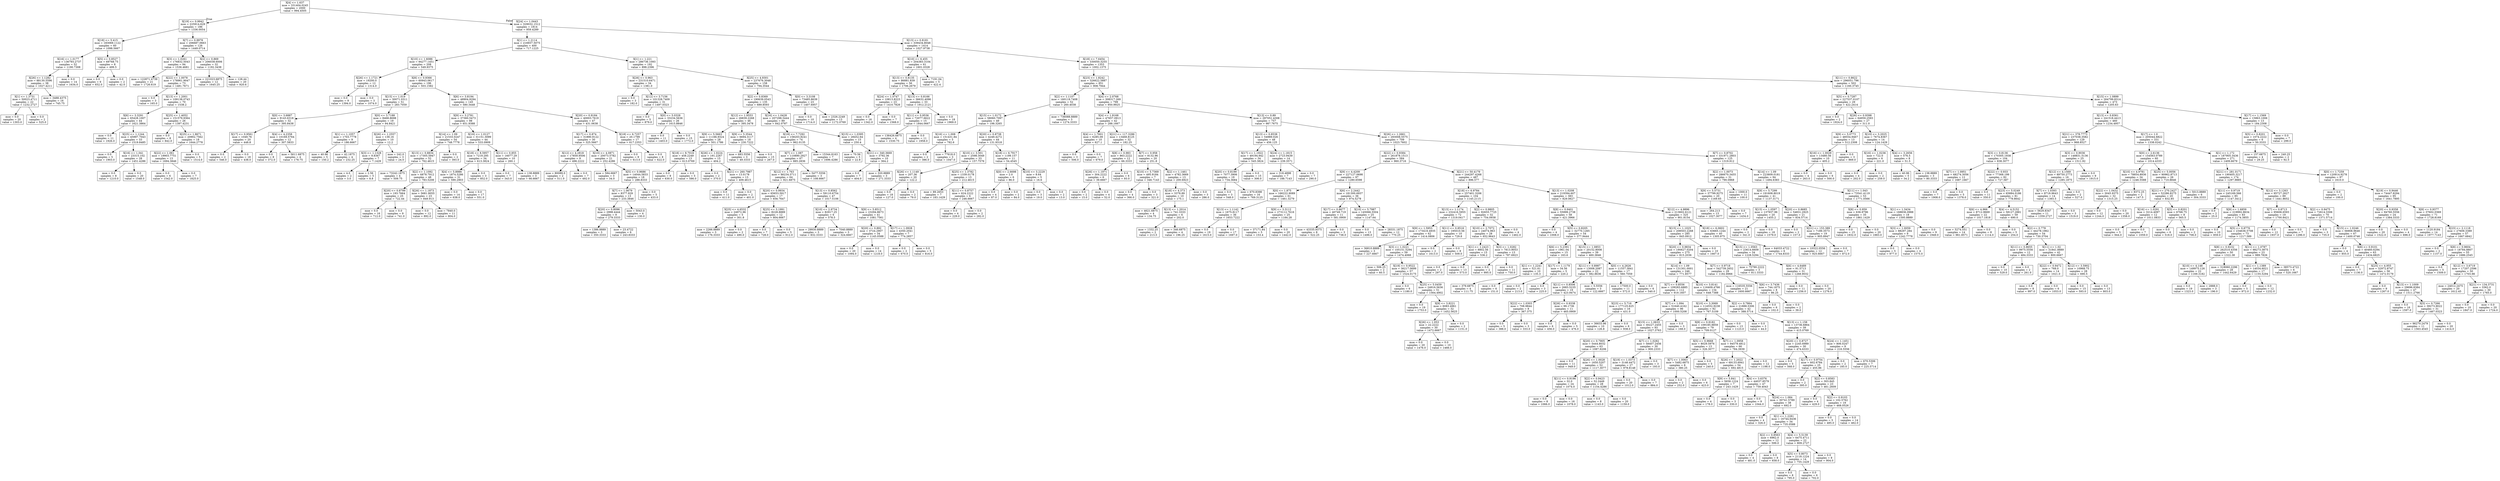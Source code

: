 digraph Tree {
node [shape=box] ;
0 [label="X[4] <= 1.637\nmse = 331404.0245\nsamples = 2000\nvalue = 994.4505"] ;
1 [label="X[19] <= 0.9942\nmse = 225914.629\nsamples = 186\nvalue = 1336.0054"] ;
0 -> 1 [labeldistance=2.5, labelangle=45, headlabel="True"] ;
2 [label="X[18] <= 5.415\nmse = 183069.1122\nsamples = 60\nvalue = 1098.5667"] ;
1 -> 2 ;
3 [label="X[16] <= 1.0177\nmse = 136793.2737\nsamples = 52\nvalue = 1190.7308"] ;
2 -> 3 ;
4 [label="X[26] <= 1.1282\nmse = 88130.5596\nsamples = 38\nvalue = 1027.4211"] ;
3 -> 4 ;
5 [label="X[1] <= 1.3731\nmse = 50023.4711\nsamples = 22\nvalue = 1232.2727"] ;
4 -> 5 ;
6 [label="mse = 0.0\nsamples = 20\nvalue = 1303.0"] ;
5 -> 6 ;
7 [label="mse = 0.0\nsamples = 2\nvalue = 525.0"] ;
5 -> 7 ;
8 [label="mse = 3488.4375\nsamples = 16\nvalue = 745.75"] ;
4 -> 8 ;
9 [label="mse = 0.0\nsamples = 14\nvalue = 1634.0"] ;
3 -> 9 ;
10 [label="X[5] <= 0.8527\nmse = 69768.75\nsamples = 8\nvalue = 499.5"] ;
2 -> 10 ;
11 [label="mse = 0.0\nsamples = 6\nvalue = 652.0"] ;
10 -> 11 ;
12 [label="mse = 0.0\nsamples = 2\nvalue = 42.0"] ;
10 -> 12 ;
13 [label="X[7] <= 0.9978\nmse = 206687.0663\nsamples = 126\nvalue = 1449.0714"] ;
1 -> 13 ;
14 [label="X[3] <= 1.0261\nmse = 176832.5043\nsamples = 94\nvalue = 1536.4681"] ;
13 -> 14 ;
15 [label="mse = 122871.4739\nsamples = 21\nvalue = 1726.619"] ;
14 -> 15 ;
16 [label="X[22] <= 1.0078\nmse = 178961.9047\nsamples = 73\nvalue = 1481.7671"] ;
14 -> 16 ;
17 [label="mse = 0.0\nsamples = 3\nvalue = 165.0"] ;
16 -> 17 ;
18 [label="X[13] <= 1.2001\nmse = 109138.0743\nsamples = 70\nvalue = 1538.2"] ;
16 -> 18 ;
19 [label="X[6] <= 3.3291\nmse = 65428.1007\nsamples = 44\nvalue = 1621.3864"] ;
18 -> 19 ;
20 [label="mse = 0.0\nsamples = 11\nvalue = 1926.0"] ;
19 -> 20 ;
21 [label="X[25] <= 1.1244\nmse = 45997.7043\nsamples = 33\nvalue = 1519.8485"] ;
19 -> 21 ;
22 [label="mse = 0.0\nsamples = 5\nvalue = 1903.0"] ;
21 -> 22 ;
23 [label="X[16] <= 1.041\nmse = 23315.102\nsamples = 28\nvalue = 1451.4286"] ;
21 -> 23 ;
24 [label="mse = 0.0\nsamples = 8\nvalue = 1210.0"] ;
23 -> 24 ;
25 [label="mse = 0.0\nsamples = 20\nvalue = 1548.0"] ;
23 -> 25 ;
26 [label="X[25] <= 1.4052\nmse = 151579.9364\nsamples = 26\nvalue = 1397.4231"] ;
18 -> 26 ;
27 [label="mse = 0.0\nsamples = 8\nvalue = 842.0"] ;
26 -> 27 ;
28 [label="X[25] <= 1.8671\nmse = 20902.7562\nsamples = 18\nvalue = 1644.2778"] ;
26 -> 28 ;
29 [label="X[22] <= 1.061\nmse = 19903.7751\nsamples = 13\nvalue = 1694.3846"] ;
28 -> 29 ;
30 [label="mse = 0.0\nsamples = 6\nvalue = 1542.0"] ;
29 -> 30 ;
31 [label="mse = 0.0\nsamples = 7\nvalue = 1825.0"] ;
29 -> 31 ;
32 [label="mse = 0.0\nsamples = 5\nvalue = 1514.0"] ;
28 -> 32 ;
33 [label="X[2] <= 0.869\nmse = 206038.6006\nsamples = 32\nvalue = 1192.3438"] ;
13 -> 33 ;
34 [label="mse = 221023.6875\nsamples = 12\nvalue = 1645.25"] ;
33 -> 34 ;
35 [label="mse = 128.44\nsamples = 20\nvalue = 920.6"] ;
33 -> 35 ;
36 [label="X[24] <= 1.0443\nmse = 329032.1512\nsamples = 1814\nvalue = 959.4289"] ;
0 -> 36 [labeldistance=2.5, labelangle=-45, headlabel="False"] ;
37 [label="X[1] <= 1.2114\nmse = 216937.5075\nsamples = 400\nvalue = 717.1225"] ;
36 -> 37 ;
38 [label="X[10] <= 1.6086\nmse = 94277.1451\nsamples = 208\nvalue = 549.9375"] ;
37 -> 38 ;
39 [label="X[26] <= 1.1721\nmse = 19200.0\nsamples = 12\nvalue = 1314.0"] ;
38 -> 39 ;
40 [label="mse = 0.0\nsamples = 9\nvalue = 1394.0"] ;
39 -> 40 ;
41 [label="mse = 0.0\nsamples = 3\nvalue = 1074.0"] ;
39 -> 41 ;
42 [label="X[8] <= 0.9366\nmse = 60943.0617\nsamples = 196\nvalue = 503.1582"] ;
38 -> 42 ;
43 [label="X[15] <= 1.019\nmse = 30071.0311\nsamples = 51\nvalue = 283.7059"] ;
42 -> 43 ;
44 [label="X[0] <= 3.6887\nmse = 9143.6318\nsamples = 32\nvalue = 395.8438"] ;
43 -> 44 ;
45 [label="X[17] <= 0.9561\nmse = 1049.76\nsamples = 20\nvalue = 448.8"] ;
44 -> 45 ;
46 [label="mse = 0.0\nsamples = 2\nvalue = 546.0"] ;
45 -> 46 ;
47 [label="mse = 0.0\nsamples = 18\nvalue = 438.0"] ;
45 -> 47 ;
48 [label="X[4] <= 4.2358\nmse = 10169.5764\nsamples = 12\nvalue = 307.5833"] ;
44 -> 48 ;
49 [label="mse = 0.0\nsamples = 8\nvalue = 372.0"] ;
48 -> 49 ;
50 [label="mse = 5611.6875\nsamples = 4\nvalue = 178.75"] ;
48 -> 50 ;
51 [label="X[0] <= 3.7188\nmse = 8468.8698\nsamples = 19\nvalue = 94.8421"] ;
43 -> 51 ;
52 [label="X[1] <= 1.1057\nmse = 1703.7778\nsamples = 9\nvalue = 186.6667"] ;
51 -> 52 ;
53 [label="mse = 40.96\nsamples = 5\nvalue = 150.2"] ;
52 -> 53 ;
54 [label="mse = 42.1875\nsamples = 4\nvalue = 232.25"] ;
52 -> 54 ;
55 [label="X[26] <= 1.2557\nmse = 139.16\nsamples = 10\nvalue = 12.2"] ;
51 -> 55 ;
56 [label="X[3] <= 1.1328\nmse = 9.8367\nsamples = 7\nvalue = 7.1429"] ;
55 -> 56 ;
57 [label="mse = 4.0\nsamples = 2\nvalue = 3.0"] ;
56 -> 57 ;
58 [label="mse = 2.56\nsamples = 5\nvalue = 8.8"] ;
56 -> 58 ;
59 [label="mse = 242.0\nsamples = 3\nvalue = 24.0"] ;
55 -> 59 ;
60 [label="X[6] <= 3.8194\nmse = 48904.9294\nsamples = 145\nvalue = 580.3448"] ;
42 -> 60 ;
61 [label="X[9] <= 3.2781\nmse = 37360.5473\nsamples = 98\nvalue = 651.9388"] ;
60 -> 61 ;
62 [label="X[14] <= 1.09\nmse = 21533.0247\nsamples = 54\nvalue = 748.7778"] ;
61 -> 62 ;
63 [label="X[13] <= 0.8834\nmse = 17305.5947\nsamples = 52\nvalue = 762.4615"] ;
62 -> 63 ;
64 [label="mse = 73242.1875\nsamples = 4\nvalue = 509.75"] ;
63 -> 64 ;
65 [label="X[2] <= 1.1092\nmse = 6878.7912\nsamples = 48\nvalue = 783.5208"] ;
63 -> 65 ;
66 [label="X[20] <= 0.8799\nmse = 193.7664\nsamples = 25\nvalue = 722.44"] ;
65 -> 66 ;
67 [label="mse = 0.0\nsamples = 16\nvalue = 712.0"] ;
66 -> 67 ;
68 [label="mse = 0.0\nsamples = 9\nvalue = 741.0"] ;
66 -> 68 ;
69 [label="X[26] <= 1.1873\nmse = 5681.9055\nsamples = 23\nvalue = 849.913"] ;
65 -> 69 ;
70 [label="mse = 0.0\nsamples = 12\nvalue = 892.0"] ;
69 -> 70 ;
71 [label="mse = 7840.0\nsamples = 11\nvalue = 804.0"] ;
69 -> 71 ;
72 [label="mse = 0.0\nsamples = 2\nvalue = 393.0"] ;
62 -> 72 ;
73 [label="X[16] <= 1.0127\nmse = 31151.3099\nsamples = 44\nvalue = 533.0909"] ;
61 -> 73 ;
74 [label="X[18] <= 8.5957\nmse = 7219.295\nsamples = 34\nvalue = 613.3824"] ;
73 -> 74 ;
75 [label="X[4] <= 5.8986\nmse = 1874.5286\nsamples = 31\nvalue = 590.2903"] ;
74 -> 75 ;
76 [label="mse = 0.0\nsamples = 14\nvalue = 638.0"] ;
75 -> 76 ;
77 [label="mse = 0.0\nsamples = 17\nvalue = 551.0"] ;
75 -> 77 ;
78 [label="mse = 0.0\nsamples = 3\nvalue = 852.0"] ;
74 -> 78 ;
79 [label="X[11] <= 0.855\nmse = 16077.29\nsamples = 10\nvalue = 260.1"] ;
73 -> 79 ;
80 [label="mse = 0.0\nsamples = 7\nvalue = 343.0"] ;
79 -> 80 ;
81 [label="mse = 138.8889\nsamples = 3\nvalue = 66.6667"] ;
79 -> 81 ;
82 [label="X[20] <= 0.9184\nmse = 40003.7619\nsamples = 47\nvalue = 431.0638"] ;
60 -> 82 ;
83 [label="X[17] <= 0.874\nmse = 31890.9122\nsamples = 30\nvalue = 325.5667"] ;
82 -> 83 ;
84 [label="X[12] <= 4.2818\nmse = 17859.9506\nsamples = 9\nvalue = 496.2222"] ;
83 -> 84 ;
85 [label="mse = 80089.0\nsamples = 2\nvalue = 511.0"] ;
84 -> 85 ;
86 [label="mse = 0.0\nsamples = 7\nvalue = 492.0"] ;
84 -> 86 ;
87 [label="X[10] <= 4.0871\nmse = 20073.5782\nsamples = 21\nvalue = 252.4286"] ;
83 -> 87 ;
88 [label="mse = 584.6667\nsamples = 3\nvalue = 34.0"] ;
87 -> 88 ;
89 [label="X[5] <= 0.9686\nmse = 14044.5833\nsamples = 18\nvalue = 288.8333"] ;
87 -> 89 ;
90 [label="X[7] <= 1.0679\nmse = 8377.929\nsamples = 13\nvalue = 233.3846"] ;
89 -> 90 ;
91 [label="X[20] <= 0.8096\nmse = 2998.4444\nsamples = 9\nvalue = 279.3333"] ;
90 -> 91 ;
92 [label="mse = 1386.8889\nsamples = 3\nvalue = 350.3333"] ;
91 -> 92 ;
93 [label="mse = 23.4722\nsamples = 6\nvalue = 243.8333"] ;
91 -> 93 ;
94 [label="mse = 5043.0\nsamples = 4\nvalue = 130.0"] ;
90 -> 94 ;
95 [label="mse = 0.0\nsamples = 5\nvalue = 433.0"] ;
89 -> 95 ;
96 [label="X[18] <= 6.7257\nmse = 20.1799\nsamples = 17\nvalue = 617.2353"] ;
82 -> 96 ;
97 [label="mse = 0.0\nsamples = 9\nvalue = 613.0"] ;
96 -> 97 ;
98 [label="mse = 0.0\nsamples = 8\nvalue = 622.0"] ;
96 -> 98 ;
99 [label="X[1] <= 1.221\nmse = 286736.1093\nsamples = 192\nvalue = 898.2396"] ;
37 -> 99 ;
100 [label="X[26] <= 0.963\nmse = 231510.6471\nsamples = 34\nvalue = 1381.0"] ;
99 -> 100 ;
101 [label="mse = 0.0\nsamples = 3\nvalue = 182.0"] ;
100 -> 101 ;
102 [label="X[12] <= 3.7156\nmse = 101328.7409\nsamples = 31\nvalue = 1497.0323"] ;
100 -> 102 ;
103 [label="mse = 0.0\nsamples = 5\nvalue = 879.0"] ;
102 -> 103 ;
104 [label="X[0] <= 5.0328\nmse = 33234.5636\nsamples = 26\nvalue = 1615.8846"] ;
102 -> 104 ;
105 [label="mse = 0.0\nsamples = 11\nvalue = 1403.0"] ;
104 -> 105 ;
106 [label="mse = 0.0\nsamples = 15\nvalue = 1772.0"] ;
104 -> 106 ;
107 [label="X[25] <= 4.9301\nmse = 237676.3048\nsamples = 158\nvalue = 794.3544"] ;
99 -> 107 ;
108 [label="X[2] <= 0.8369\nmse = 190639.0543\nsamples = 135\nvalue = 689.8593"] ;
107 -> 108 ;
109 [label="X[12] <= 1.9553\nmse = 26839.2268\nsamples = 46\nvalue = 395.3478"] ;
108 -> 109 ;
110 [label="X[9] <= 5.5663\nmse = 11166.9324\nsamples = 28\nvalue = 501.1786"] ;
109 -> 110 ;
111 [label="X[18] <= 8.7016\nmse = 458.2249\nsamples = 13\nvalue = 613.0769"] ;
110 -> 111 ;
112 [label="mse = 0.0\nsamples = 8\nvalue = 630.0"] ;
111 -> 112 ;
113 [label="mse = 0.0\nsamples = 5\nvalue = 586.0"] ;
111 -> 113 ;
114 [label="X[26] <= 1.0224\nmse = 191.2267\nsamples = 15\nvalue = 404.2"] ;
110 -> 114 ;
115 [label="mse = 0.0\nsamples = 2\nvalue = 370.0"] ;
114 -> 115 ;
116 [label="X[21] <= 260.7987\nmse = 13.0178\nsamples = 13\nvalue = 409.4615"] ;
114 -> 116 ;
117 [label="mse = 0.0\nsamples = 11\nvalue = 411.0"] ;
116 -> 117 ;
118 [label="mse = 0.0\nsamples = 2\nvalue = 401.0"] ;
116 -> 118 ;
119 [label="X[9] <= 5.3544\nmse = 6694.3117\nsamples = 18\nvalue = 230.7222"] ;
109 -> 119 ;
120 [label="mse = 683.5556\nsamples = 3\nvalue = 49.3333"] ;
119 -> 120 ;
121 [label="mse = 0.0\nsamples = 15\nvalue = 267.0"] ;
119 -> 121 ;
122 [label="X[16] <= 1.0428\nmse = 207298.5444\nsamples = 89\nvalue = 842.0787"] ;
108 -> 122 ;
123 [label="X[18] <= 7.7292\nmse = 158203.8241\nsamples = 74\nvalue = 962.0135"] ;
122 -> 123 ;
124 [label="X[7] <= 1.087\nmse = 110890.2927\nsamples = 67\nvalue = 885.2836"] ;
123 -> 124 ;
125 [label="X[12] <= 1.763\nmse = 86234.3711\nsamples = 64\nvalue = 921.6875"] ;
124 -> 125 ;
126 [label="X[20] <= 0.9934\nmse = 65653.5917\nsamples = 17\nvalue = 656.7647"] ;
125 -> 126 ;
127 [label="X[25] <= 4.6532\nmse = 24972.96\nsamples = 5\nvalue = 301.8"] ;
126 -> 127 ;
128 [label="mse = 2266.8889\nsamples = 3\nvalue = 176.3333"] ;
127 -> 128 ;
129 [label="mse = 0.0\nsamples = 2\nvalue = 490.0"] ;
127 -> 129 ;
130 [label="X[25] <= 3.1991\nmse = 8228.8889\nsamples = 12\nvalue = 804.6667"] ;
126 -> 130 ;
131 [label="mse = 0.0\nsamples = 7\nvalue = 728.0"] ;
130 -> 131 ;
132 [label="mse = 0.0\nsamples = 5\nvalue = 912.0"] ;
130 -> 132 ;
133 [label="X[13] <= 0.8562\nmse = 59110.6754\nsamples = 47\nvalue = 1017.5106"] ;
125 -> 133 ;
134 [label="X[10] <= 2.9734\nmse = 82917.25\nsamples = 6\nvalue = 578.5"] ;
133 -> 134 ;
135 [label="mse = 29930.8889\nsamples = 3\nvalue = 832.3333"] ;
134 -> 135 ;
136 [label="mse = 7040.8889\nsamples = 3\nvalue = 324.6667"] ;
134 -> 136 ;
137 [label="X[9] <= 5.8512\nmse = 23294.8673\nsamples = 41\nvalue = 1081.7561"] ;
133 -> 137 ;
138 [label="X[20] <= 0.892\nmse = 3724.2907\nsamples = 34\nvalue = 1145.0588"] ;
137 -> 138 ;
139 [label="mse = 0.0\nsamples = 20\nvalue = 1094.0"] ;
138 -> 139 ;
140 [label="mse = 0.0\nsamples = 14\nvalue = 1218.0"] ;
138 -> 140 ;
141 [label="X[17] <= 1.0928\nmse = 4350.2041\nsamples = 7\nvalue = 774.2857"] ;
137 -> 141 ;
142 [label="mse = 0.0\nsamples = 2\nvalue = 670.0"] ;
141 -> 142 ;
143 [label="mse = 0.0\nsamples = 5\nvalue = 816.0"] ;
141 -> 143 ;
144 [label="mse = 5477.5556\nsamples = 3\nvalue = 108.6667"] ;
124 -> 144 ;
145 [label="mse = 15344.8163\nsamples = 7\nvalue = 1696.4286"] ;
123 -> 145 ;
146 [label="X[15] <= 1.0395\nmse = 28452.64\nsamples = 15\nvalue = 250.4"] ;
122 -> 146 ;
147 [label="mse = 70.56\nsamples = 5\nvalue = 22.8"] ;
146 -> 147 ;
148 [label="X[21] <= 340.3669\nmse = 3792.36\nsamples = 10\nvalue = 364.2"] ;
146 -> 148 ;
149 [label="mse = 0.0\nsamples = 7\nvalue = 404.0"] ;
148 -> 149 ;
150 [label="mse = 320.8889\nsamples = 3\nvalue = 271.3333"] ;
148 -> 150 ;
151 [label="X[0] <= 3.3108\nmse = 73485.8639\nsamples = 23\nvalue = 1407.6957"] ;
107 -> 151 ;
152 [label="mse = 0.0\nsamples = 10\nvalue = 1714.0"] ;
151 -> 152 ;
153 [label="mse = 2326.2249\nsamples = 13\nvalue = 1172.0769"] ;
151 -> 153 ;
154 [label="X[13] <= 0.8181\nmse = 339434.8048\nsamples = 1414\nvalue = 1027.9738"] ;
36 -> 154 ;
155 [label="X[10] <= 6.455\nmse = 204383.3104\nsamples = 61\nvalue = 1601.0328"] ;
154 -> 155 ;
156 [label="X[13] <= 0.8135\nmse = 86881.839\nsamples = 56\nvalue = 1706.2679"] ;
155 -> 156 ;
157 [label="X[24] <= 1.0747\nmse = 10813.8223\nsamples = 23\nvalue = 1410.7826"] ;
156 -> 157 ;
158 [label="mse = 0.0\nsamples = 16\nvalue = 1342.0"] ;
157 -> 158 ;
159 [label="mse = 0.0\nsamples = 7\nvalue = 1568.0"] ;
157 -> 159 ;
160 [label="X[13] <= 0.8166\nmse = 36632.4096\nsamples = 33\nvalue = 1912.2121"] ;
156 -> 160 ;
161 [label="X[11] <= 0.9536\nmse = 72077.6622\nsamples = 15\nvalue = 1844.0667"] ;
160 -> 161 ;
162 [label="mse = 136426.6875\nsamples = 4\nvalue = 1530.75"] ;
161 -> 162 ;
163 [label="mse = 0.0\nsamples = 11\nvalue = 1958.0"] ;
161 -> 163 ;
164 [label="mse = 0.0\nsamples = 18\nvalue = 1969.0"] ;
160 -> 164 ;
165 [label="mse = 7191.04\nsamples = 5\nvalue = 422.4"] ;
155 -> 165 ;
166 [label="X[18] <= 7.6454\nmse = 330050.3255\nsamples = 1353\nvalue = 1002.1375"] ;
154 -> 166 ;
167 [label="X[23] <= 1.8242\nmse = 326622.5887\nsamples = 851\nvalue = 908.7944"] ;
166 -> 167 ;
168 [label="X[2] <= 1.1107\nmse = 160119.7408\nsamples = 52\nvalue = 260.4038"] ;
167 -> 168 ;
169 [label="X[15] <= 1.0172\nmse = 58060.7097\nsamples = 49\nvalue = 198.3265"] ;
168 -> 169 ;
170 [label="X[16] <= 1.008\nmse = 151431.84\nsamples = 5\nvalue = 782.6"] ;
169 -> 170 ;
171 [label="mse = 0.0\nsamples = 2\nvalue = 386.0"] ;
170 -> 171 ;
172 [label="mse = 77618.0\nsamples = 3\nvalue = 1047.0"] ;
170 -> 172 ;
173 [label="X[20] <= 0.8738\nmse = 4249.4272\nsamples = 44\nvalue = 131.9318"] ;
169 -> 173 ;
174 [label="X[10] <= 3.501\nmse = 2598.3049\nsamples = 33\nvalue = 157.7576"] ;
173 -> 174 ;
175 [label="X[26] <= 1.1149\nmse = 207.36\nsamples = 20\nvalue = 122.2"] ;
174 -> 175 ;
176 [label="mse = 0.0\nsamples = 18\nvalue = 127.0"] ;
175 -> 176 ;
177 [label="mse = 0.0\nsamples = 2\nvalue = 79.0"] ;
175 -> 177 ;
178 [label="X[25] <= 1.3782\nmse = 1339.0178\nsamples = 13\nvalue = 212.4615"] ;
174 -> 178 ;
179 [label="mse = 89.2653\nsamples = 7\nvalue = 183.1429"] ;
178 -> 179 ;
180 [label="X[11] <= 0.8757\nmse = 624.2222\nsamples = 6\nvalue = 246.6667"] ;
178 -> 180 ;
181 [label="mse = 0.0\nsamples = 4\nvalue = 229.0"] ;
180 -> 181 ;
182 [label="mse = 0.0\nsamples = 2\nvalue = 282.0"] ;
180 -> 182 ;
183 [label="X[18] <= 6.7917\nmse = 1199.157\nsamples = 11\nvalue = 54.4545"] ;
173 -> 183 ;
184 [label="X[0] <= 2.6698\nmse = 2.0\nsamples = 6\nvalue = 86.0"] ;
183 -> 184 ;
185 [label="mse = 0.0\nsamples = 4\nvalue = 87.0"] ;
184 -> 185 ;
186 [label="mse = 0.0\nsamples = 2\nvalue = 84.0"] ;
184 -> 186 ;
187 [label="X[10] <= 3.2229\nmse = 8.64\nsamples = 5\nvalue = 16.6"] ;
183 -> 187 ;
188 [label="mse = 0.0\nsamples = 3\nvalue = 19.0"] ;
187 -> 188 ;
189 [label="mse = 0.0\nsamples = 2\nvalue = 13.0"] ;
187 -> 189 ;
190 [label="mse = 736088.8889\nsamples = 3\nvalue = 1274.3333"] ;
168 -> 190 ;
191 [label="X[4] <= 2.0768\nmse = 308317.269\nsamples = 799\nvalue = 950.9925"] ;
167 -> 191 ;
192 [label="X[4] <= 1.9168\nmse = 47657.0913\nsamples = 42\nvalue = 288.1667"] ;
191 -> 192 ;
193 [label="X[4] <= 1.7601\nmse = 6285.09\nsamples = 10\nvalue = 627.1"] ;
192 -> 193 ;
194 [label="mse = 0.0\nsamples = 3\nvalue = 506.0"] ;
193 -> 194 ;
195 [label="mse = 0.0\nsamples = 7\nvalue = 679.0"] ;
193 -> 195 ;
196 [label="X[21] <= 117.3286\nmse = 13468.8125\nsamples = 32\nvalue = 182.25"] ;
192 -> 196 ;
197 [label="X[8] <= 0.983\nmse = 863.2222\nsamples = 12\nvalue = 66.3333"] ;
196 -> 197 ;
198 [label="X[26] <= 1.1971\nmse = 304.2222\nsamples = 6\nvalue = 39.6667"] ;
197 -> 198 ;
199 [label="mse = 0.0\nsamples = 2\nvalue = 15.0"] ;
198 -> 199 ;
200 [label="mse = 0.0\nsamples = 4\nvalue = 52.0"] ;
198 -> 200 ;
201 [label="mse = 0.0\nsamples = 6\nvalue = 93.0"] ;
197 -> 201 ;
202 [label="X[7] <= 0.958\nmse = 8132.96\nsamples = 20\nvalue = 251.8"] ;
196 -> 202 ;
203 [label="X[10] <= 5.7369\nmse = 495.9184\nsamples = 7\nvalue = 346.7143"] ;
202 -> 203 ;
204 [label="mse = 0.0\nsamples = 4\nvalue = 366.0"] ;
203 -> 204 ;
205 [label="mse = 0.0\nsamples = 3\nvalue = 321.0"] ;
203 -> 205 ;
206 [label="X[2] <= 1.1461\nmse = 4782.3669\nsamples = 13\nvalue = 200.6923"] ;
202 -> 206 ;
207 [label="X[18] <= 4.373\nmse = 3378.89\nsamples = 10\nvalue = 175.1"] ;
206 -> 207 ;
208 [label="mse = 4621.6875\nsamples = 4\nvalue = 134.75"] ;
207 -> 208 ;
209 [label="X[13] <= 1.2014\nmse = 741.3333\nsamples = 6\nvalue = 202.0"] ;
207 -> 209 ;
210 [label="mse = 1332.25\nsamples = 2\nvalue = 213.5"] ;
209 -> 210 ;
211 [label="mse = 346.6875\nsamples = 4\nvalue = 196.25"] ;
209 -> 211 ;
212 [label="mse = 0.0\nsamples = 3\nvalue = 286.0"] ;
206 -> 212 ;
213 [label="X[13] <= 0.89\nmse = 297051.4308\nsamples = 757\nvalue = 987.7675"] ;
191 -> 213 ;
214 [label="X[13] <= 0.8538\nmse = 54989.026\nsamples = 48\nvalue = 456.125"] ;
213 -> 214 ;
215 [label="X[17] <= 1.1922\nmse = 49194.942\nsamples = 34\nvalue = 545.3824"] ;
214 -> 215 ;
216 [label="X[20] <= 0.8199\nmse = 7077.3906\nsamples = 19\nvalue = 734.3684"] ;
215 -> 216 ;
217 [label="mse = 0.0\nsamples = 3\nvalue = 548.0"] ;
216 -> 217 ;
218 [label="mse = 670.8398\nsamples = 16\nvalue = 769.3125"] ;
216 -> 218 ;
219 [label="mse = 0.0\nsamples = 15\nvalue = 306.0"] ;
215 -> 219 ;
220 [label="X[24] <= 1.1815\nmse = 2723.9439\nsamples = 14\nvalue = 239.3571"] ;
214 -> 220 ;
221 [label="mse = 318.4898\nsamples = 7\nvalue = 188.7143"] ;
220 -> 221 ;
222 [label="mse = 0.0\nsamples = 7\nvalue = 290.0"] ;
220 -> 222 ;
223 [label="X[26] <= 1.2661\nmse = 293008.5575\nsamples = 709\nvalue = 1023.7602"] ;
213 -> 223 ;
224 [label="X[22] <= 0.9384\nmse = 261878.1513\nsamples = 584\nvalue = 960.3716"] ;
223 -> 224 ;
225 [label="X[9] <= 4.4209\nmse = 227127.0698\nsamples = 97\nvalue = 1280.6598"] ;
224 -> 225 ;
226 [label="X[0] <= 1.875\nmse = 166222.9089\nsamples = 61\nvalue = 1461.3279"] ;
225 -> 226 ;
227 [label="X[13] <= 1.1142\nmse = 1675.8117\nsamples = 36\nvalue = 1653.7222"] ;
226 -> 227 ;
228 [label="mse = 0.0\nsamples = 19\nvalue = 1615.0"] ;
227 -> 228 ;
229 [label="mse = 0.0\nsamples = 17\nvalue = 1697.0"] ;
227 -> 229 ;
230 [label="X[9] <= 3.3112\nmse = 273112.7616\nsamples = 25\nvalue = 1184.28"] ;
226 -> 230 ;
231 [label="mse = 37171.84\nsamples = 5\nvalue = 153.4"] ;
230 -> 231 ;
232 [label="mse = 0.0\nsamples = 20\nvalue = 1442.0"] ;
230 -> 232 ;
233 [label="X[6] <= 2.2442\nmse = 181300.6937\nsamples = 36\nvalue = 974.5278"] ;
225 -> 233 ;
234 [label="X[17] <= 0.8677\nmse = 40749.719\nsamples = 11\nvalue = 581.0909"] ;
233 -> 234 ;
235 [label="mse = 43335.9375\nsamples = 8\nvalue = 522.25"] ;
234 -> 235 ;
236 [label="mse = 0.0\nsamples = 3\nvalue = 738.0"] ;
234 -> 236 ;
237 [label="X[10] <= 5.7987\nmse = 145066.5504\nsamples = 25\nvalue = 1147.64"] ;
233 -> 237 ;
238 [label="mse = 0.0\nsamples = 13\nvalue = 1496.0"] ;
237 -> 238 ;
239 [label="mse = 28331.1875\nsamples = 12\nvalue = 770.25"] ;
237 -> 239 ;
240 [label="X[21] <= 50.4179\nmse = 244297.4268\nsamples = 487\nvalue = 896.577"] ;
224 -> 240 ;
241 [label="X[18] <= 6.9784\nmse = 257401.3206\nsamples = 104\nvalue = 1145.2115"] ;
240 -> 241 ;
242 [label="X[13] <= 1.1174\nmse = 232416.5955\nsamples = 72\nvalue = 1319.0417"] ;
241 -> 242 ;
243 [label="X[9] <= 1.5953\nmse = 173416.4935\nsamples = 62\nvalue = 1414.0806"] ;
242 -> 243 ;
244 [label="mse = 36810.8889\nsamples = 3\nvalue = 227.6667"] ;
243 -> 244 ;
245 [label="X[3] <= 1.0221\nmse = 105151.5294\nsamples = 59\nvalue = 1474.4068"] ;
243 -> 245 ;
246 [label="mse = 506.25\nsamples = 2\nvalue = 60.5"] ;
245 -> 246 ;
247 [label="X[19] <= 0.9522\nmse = 36217.0699\nsamples = 57\nvalue = 1524.0175"] ;
245 -> 247 ;
248 [label="mse = 0.0\nsamples = 6\nvalue = 1180.0"] ;
247 -> 248 ;
249 [label="X[25] <= 5.0459\nmse = 24916.5636\nsamples = 51\nvalue = 1564.4902"] ;
247 -> 249 ;
250 [label="mse = 0.0\nsamples = 19\nvalue = 1753.0"] ;
249 -> 250 ;
251 [label="X[9] <= 3.8221\nmse = 6083.4961\nsamples = 32\nvalue = 1452.5625"] ;
249 -> 251 ;
252 [label="X[26] <= 1.053\nmse = 22.2222\nsamples = 30\nvalue = 1472.6667"] ;
251 -> 252 ;
253 [label="mse = 0.0\nsamples = 20\nvalue = 1476.0"] ;
252 -> 253 ;
254 [label="mse = 0.0\nsamples = 10\nvalue = 1466.0"] ;
252 -> 254 ;
255 [label="mse = 0.0\nsamples = 2\nvalue = 1151.0"] ;
251 -> 255 ;
256 [label="X[11] <= 0.8516\nmse = 195010.56\nsamples = 10\nvalue = 729.8"] ;
242 -> 256 ;
257 [label="mse = 0.0\nsamples = 2\nvalue = 1613.0"] ;
256 -> 257 ;
258 [label="mse = 0.0\nsamples = 8\nvalue = 509.0"] ;
256 -> 258 ;
259 [label="X[2] <= 0.9805\nmse = 92655.7725\nsamples = 32\nvalue = 754.0938"] ;
241 -> 259 ;
260 [label="X[10] <= 2.7072\nmse = 24074.963\nsamples = 28\nvalue = 652.9643"] ;
259 -> 260 ;
261 [label="X[1] <= 1.2423\nmse = 8802.56\nsamples = 15\nvalue = 536.2"] ;
260 -> 261 ;
262 [label="mse = 0.0\nsamples = 2\nvalue = 297.0"] ;
261 -> 262 ;
263 [label="mse = 0.0\nsamples = 13\nvalue = 573.0"] ;
261 -> 263 ;
264 [label="X[3] <= 1.0282\nmse = 7813.9053\nsamples = 13\nvalue = 787.6923"] ;
260 -> 264 ;
265 [label="mse = 0.0\nsamples = 2\nvalue = 995.0"] ;
264 -> 265 ;
266 [label="mse = 0.0\nsamples = 11\nvalue = 750.0"] ;
264 -> 266 ;
267 [label="mse = 0.0\nsamples = 4\nvalue = 1462.0"] ;
259 -> 267 ;
268 [label="X[13] <= 1.0208\nmse = 219394.607\nsamples = 383\nvalue = 829.0627"] ;
240 -> 268 ;
269 [label="X[8] <= 0.9401\nmse = 55999.2738\nsamples = 58\nvalue = 421.3966"] ;
268 -> 269 ;
270 [label="mse = 0.0\nsamples = 4\nvalue = 1008.0"] ;
269 -> 270 ;
271 [label="X[5] <= 0.8205\nmse = 32770.1265\nsamples = 54\nvalue = 377.9444"] ;
269 -> 271 ;
272 [label="X[6] <= 5.2391\nmse = 1961.04\nsamples = 15\nvalue = 163.6"] ;
271 -> 272 ;
273 [label="X[1] <= 1.2241\nmse = 521.61\nsamples = 10\nvalue = 135.3"] ;
272 -> 273 ;
274 [label="mse = 379.6875\nsamples = 4\nvalue = 111.75"] ;
273 -> 274 ;
275 [label="mse = 0.0\nsamples = 6\nvalue = 151.0"] ;
273 -> 275 ;
276 [label="X[17] <= 1.1179\nmse = 34.56\nsamples = 5\nvalue = 220.2"] ;
272 -> 276 ;
277 [label="mse = 0.0\nsamples = 2\nvalue = 213.0"] ;
276 -> 277 ;
278 [label="mse = 0.0\nsamples = 3\nvalue = 225.0"] ;
276 -> 278 ;
279 [label="X[15] <= 1.0853\nmse = 20152.8008\nsamples = 39\nvalue = 460.3846"] ;
271 -> 279 ;
280 [label="X[11] <= 0.8987\nmse = 13008.2087\nsamples = 22\nvalue = 382.8636"] ;
279 -> 280 ;
281 [label="X[11] <= 0.8506\nmse = 2683.5235\nsamples = 19\nvalue = 423.9474"] ;
280 -> 281 ;
282 [label="X[22] <= 1.0303\nmse = 708.9844\nsamples = 8\nvalue = 367.375"] ;
281 -> 282 ;
283 [label="mse = 0.0\nsamples = 5\nvalue = 388.0"] ;
282 -> 283 ;
284 [label="mse = 0.0\nsamples = 3\nvalue = 333.0"] ;
282 -> 284 ;
285 [label="X[26] <= 0.9338\nmse = 99.1736\nsamples = 11\nvalue = 465.0909"] ;
281 -> 285 ;
286 [label="mse = 0.0\nsamples = 6\nvalue = 456.0"] ;
285 -> 286 ;
287 [label="mse = 0.0\nsamples = 5\nvalue = 476.0"] ;
285 -> 287 ;
288 [label="mse = 5.5556\nsamples = 3\nvalue = 122.6667"] ;
280 -> 288 ;
289 [label="X[0] <= 4.2626\nmse = 11557.3841\nsamples = 17\nvalue = 560.7059"] ;
279 -> 289 ;
290 [label="mse = 17500.0\nsamples = 11\nvalue = 572.0"] ;
289 -> 290 ;
291 [label="mse = 0.0\nsamples = 6\nvalue = 540.0"] ;
289 -> 291 ;
292 [label="X[12] <= 4.9896\nmse = 213602.6121\nsamples = 325\nvalue = 901.8154"] ;
268 -> 292 ;
293 [label="X[15] <= 1.1025\nmse = 208503.2268\nsamples = 285\nvalue = 845.0912"] ;
292 -> 293 ;
294 [label="X[20] <= 0.9834\nmse = 190627.0204\nsamples = 275\nvalue = 815.2036"] ;
293 -> 294 ;
295 [label="X[14] <= 1.09\nmse = 131301.0001\nsamples = 246\nvalue = 771.8577"] ;
294 -> 295 ;
296 [label="X[7] <= 0.8556\nmse = 109283.6885\nsamples = 112\nvalue = 919.1607"] ;
295 -> 296 ;
297 [label="X[23] <= 5.716\nmse = 177125.625\nsamples = 16\nvalue = 431.0"] ;
296 -> 297 ;
298 [label="mse = 36633.96\nsamples = 10\nvalue = 126.8"] ;
297 -> 298 ;
299 [label="mse = 0.0\nsamples = 6\nvalue = 938.0"] ;
297 -> 299 ;
300 [label="X[7] <= 1.094\nmse = 51640.4162\nsamples = 96\nvalue = 1000.5208"] ;
296 -> 300 ;
301 [label="X[15] <= 1.0633\nmse = 30227.2455\nsamples = 93\nvalue = 1027.3763"] ;
300 -> 301 ;
302 [label="X[20] <= 0.7905\nmse = 5444.8032\nsamples = 63\nvalue = 1087.9206"] ;
301 -> 302 ;
303 [label="mse = 0.0\nsamples = 11\nvalue = 949.0"] ;
302 -> 303 ;
304 [label="X[26] <= 1.0028\nmse = 1650.5207\nsamples = 52\nvalue = 1117.3077"] ;
302 -> 304 ;
305 [label="X[11] <= 0.9196\nmse = 32.0\nsamples = 24\nvalue = 1074.0"] ;
304 -> 305 ;
306 [label="mse = 0.0\nsamples = 8\nvalue = 1066.0"] ;
305 -> 306 ;
307 [label="mse = 0.0\nsamples = 16\nvalue = 1078.0"] ;
305 -> 307 ;
308 [label="X[2] <= 0.9423\nmse = 52.2449\nsamples = 28\nvalue = 1154.4286"] ;
304 -> 308 ;
309 [label="mse = 0.0\nsamples = 8\nvalue = 1143.0"] ;
308 -> 309 ;
310 [label="mse = 0.0\nsamples = 20\nvalue = 1159.0"] ;
308 -> 310 ;
311 [label="X[7] <= 1.0282\nmse = 58407.2456\nsamples = 30\nvalue = 900.2333"] ;
301 -> 311 ;
312 [label="X[19] <= 1.0373\nmse = 3146.4472\nsamples = 27\nvalue = 978.8148"] ;
311 -> 312 ;
313 [label="mse = 0.0\nsamples = 20\nvalue = 1012.0"] ;
312 -> 313 ;
314 [label="mse = 0.0\nsamples = 7\nvalue = 884.0"] ;
312 -> 314 ;
315 [label="mse = 0.0\nsamples = 3\nvalue = 193.0"] ;
311 -> 315 ;
316 [label="mse = 0.0\nsamples = 3\nvalue = 168.0"] ;
300 -> 316 ;
317 [label="X[10] <= 3.8141\nmse = 116409.4766\nsamples = 134\nvalue = 648.7388"] ;
295 -> 317 ;
318 [label="X[10] <= 3.3069\nmse = 114552.9238\nsamples = 92\nvalue = 767.5109"] ;
317 -> 318 ;
319 [label="X[8] <= 0.9182\nmse = 109185.8859\nsamples = 79\nvalue = 709.0127"] ;
318 -> 319 ;
320 [label="X[5] <= 0.9668\nmse = 8029.5976\nsamples = 13\nvalue = 326.3077"] ;
319 -> 320 ;
321 [label="X[7] <= 1.0063\nmse = 5482.6875\nsamples = 8\nvalue = 380.25"] ;
320 -> 321 ;
322 [label="mse = 0.0\nsamples = 2\nvalue = 252.0"] ;
321 -> 322 ;
323 [label="mse = 0.0\nsamples = 6\nvalue = 423.0"] ;
321 -> 323 ;
324 [label="mse = 0.0\nsamples = 5\nvalue = 240.0"] ;
320 -> 324 ;
325 [label="X[7] <= 1.0958\nmse = 94579.4812\nsamples = 66\nvalue = 784.3939"] ;
319 -> 325 ;
326 [label="X[26] <= 1.2022\nmse = 69133.6941\nsamples = 54\nvalue = 692.4815"] ;
325 -> 326 ;
327 [label="X[9] <= 5.841\nmse = 5658.1224\nsamples = 7\nvalue = 243.1429"] ;
326 -> 327 ;
328 [label="mse = 0.0\nsamples = 4\nvalue = 178.0"] ;
327 -> 328 ;
329 [label="mse = 0.0\nsamples = 3\nvalue = 330.0"] ;
327 -> 329 ;
330 [label="X[4] <= 3.6376\nmse = 44037.8579\nsamples = 47\nvalue = 759.4043"] ;
326 -> 330 ;
331 [label="mse = 0.0\nsamples = 9\nvalue = 1044.0"] ;
330 -> 331 ;
332 [label="X[24] <= 1.084\nmse = 30741.5789\nsamples = 38\nvalue = 692.0"] ;
330 -> 332 ;
333 [label="mse = 0.0\nsamples = 4\nvalue = 326.0"] ;
332 -> 333 ;
334 [label="X[1] <= 1.2281\nmse = 16744.6436\nsamples = 34\nvalue = 735.0588"] ;
332 -> 334 ;
335 [label="X[2] <= 0.8563\nmse = 6962.0\nsamples = 12\nvalue = 599.0"] ;
334 -> 335 ;
336 [label="mse = 0.0\nsamples = 4\nvalue = 481.0"] ;
335 -> 336 ;
337 [label="mse = 0.0\nsamples = 8\nvalue = 658.0"] ;
335 -> 337 ;
338 [label="X[4] <= 5.5139\nmse = 6475.4711\nsamples = 22\nvalue = 809.2727"] ;
334 -> 338 ;
339 [label="X[5] <= 0.8073\nmse = 2118.1224\nsamples = 14\nvalue = 755.1429"] ;
338 -> 339 ;
340 [label="mse = 0.0\nsamples = 8\nvalue = 795.0"] ;
339 -> 340 ;
341 [label="mse = 0.0\nsamples = 6\nvalue = 702.0"] ;
339 -> 341 ;
342 [label="mse = 0.0\nsamples = 8\nvalue = 904.0"] ;
338 -> 342 ;
343 [label="mse = 0.0\nsamples = 12\nvalue = 1198.0"] ;
325 -> 343 ;
344 [label="mse = 0.0\nsamples = 13\nvalue = 1123.0"] ;
318 -> 344 ;
345 [label="X[2] <= 0.7864\nmse = 21888.5306\nsamples = 42\nvalue = 388.5714"] ;
317 -> 345 ;
346 [label="mse = 0.0\nsamples = 3\nvalue = 44.0"] ;
345 -> 346 ;
347 [label="X[13] <= 1.158\nmse = 13736.6864\nsamples = 39\nvalue = 415.0769"] ;
345 -> 347 ;
348 [label="X[20] <= 0.8727\nmse = 2245.6989\nsamples = 30\nvalue = 474.6333"] ;
347 -> 348 ;
349 [label="mse = 0.0\nsamples = 5\nvalue = 568.0"] ;
348 -> 349 ;
350 [label="X[17] <= 0.9754\nmse = 602.6784\nsamples = 25\nvalue = 455.96"] ;
348 -> 350 ;
351 [label="mse = 0.0\nsamples = 2\nvalue = 395.0"] ;
350 -> 351 ;
352 [label="X[2] <= 0.8583\nmse = 303.845\nsamples = 23\nvalue = 461.2609"] ;
350 -> 352 ;
353 [label="mse = 0.0\nsamples = 4\nvalue = 429.0"] ;
352 -> 353 ;
354 [label="X[2] <= 0.9103\nmse = 102.5762\nsamples = 19\nvalue = 468.0526"] ;
352 -> 354 ;
355 [label="mse = 0.0\nsamples = 5\nvalue = 485.0"] ;
354 -> 355 ;
356 [label="mse = 0.0\nsamples = 14\nvalue = 462.0"] ;
354 -> 356 ;
357 [label="X[24] <= 1.1451\nmse = 806.0247\nsamples = 9\nvalue = 216.5556"] ;
347 -> 357 ;
358 [label="mse = 0.0\nsamples = 2\nvalue = 185.0"] ;
357 -> 358 ;
359 [label="mse = 670.5306\nsamples = 7\nvalue = 225.5714"] ;
357 -> 359 ;
360 [label="X[7] <= 0.9718\nmse = 542739.2652\nsamples = 29\nvalue = 1182.8966"] ;
294 -> 360 ;
361 [label="mse = 116535.5556\nsamples = 21\nvalue = 1600.6667"] ;
360 -> 361 ;
362 [label="X[6] <= 3.7436\nmse = 744.1875\nsamples = 8\nvalue = 86.25"] ;
360 -> 362 ;
363 [label="mse = 0.0\nsamples = 6\nvalue = 102.0"] ;
362 -> 363 ;
364 [label="mse = 0.0\nsamples = 2\nvalue = 39.0"] ;
362 -> 364 ;
365 [label="mse = 0.0\nsamples = 10\nvalue = 1667.0"] ;
293 -> 365 ;
366 [label="X[18] <= 6.0602\nmse = 63665.1244\nsamples = 40\nvalue = 1305.975"] ;
292 -> 366 ;
367 [label="X[15] <= 1.0563\nmse = 23614.6609\nsamples = 34\nvalue = 1228.5294"] ;
366 -> 367 ;
368 [label="mse = 75790.2222\nsamples = 3\nvalue = 811.3333"] ;
367 -> 368 ;
369 [label="X[6] <= 4.6489\nmse = 91.5713\nsamples = 31\nvalue = 1268.9032"] ;
367 -> 369 ;
370 [label="mse = 0.0\nsamples = 11\nvalue = 1256.0"] ;
369 -> 370 ;
371 [label="mse = 0.0\nsamples = 20\nvalue = 1276.0"] ;
369 -> 371 ;
372 [label="mse = 64033.4722\nsamples = 6\nvalue = 1744.8333"] ;
366 -> 372 ;
373 [label="X[7] <= 0.8702\nmse = 331971.2803\nsamples = 125\nvalue = 1319.912"] ;
223 -> 373 ;
374 [label="X[2] <= 1.0073\nmse = 286670.3455\nsamples = 31\nvalue = 790.0968"] ;
373 -> 374 ;
375 [label="X[9] <= 5.5731\nmse = 37799.9275\nsamples = 20\nvalue = 1169.65"] ;
374 -> 375 ;
376 [label="mse = 264.213\nsamples = 13\nvalue = 1027.3077"] ;
375 -> 376 ;
377 [label="mse = 0.0\nsamples = 7\nvalue = 1434.0"] ;
375 -> 377 ;
378 [label="mse = 1000.0\nsamples = 11\nvalue = 100.0"] ;
374 -> 378 ;
379 [label="X[14] <= 1.09\nmse = 223809.0181\nsamples = 94\nvalue = 1494.6383"] ;
373 -> 379 ;
380 [label="X[9] <= 5.7299\nmse = 191608.8019\nsamples = 41\nvalue = 1137.3171"] ;
379 -> 380 ;
381 [label="X[15] <= 1.0597\nmse = 137937.96\nsamples = 20\nvalue = 1455.2"] ;
380 -> 381 ;
382 [label="mse = 0.0\nsamples = 2\nvalue = 341.0"] ;
381 -> 382 ;
383 [label="mse = 0.0\nsamples = 18\nvalue = 1579.0"] ;
381 -> 383 ;
384 [label="X[20] <= 0.8685\nmse = 54831.2925\nsamples = 21\nvalue = 834.5714"] ;
380 -> 384 ;
385 [label="mse = 0.0\nsamples = 2\nvalue = 157.0"] ;
384 -> 385 ;
386 [label="X[21] <= 153.389\nmse = 7189.3573\nsamples = 19\nvalue = 905.8947"] ;
384 -> 386 ;
387 [label="mse = 10322.0556\nsamples = 12\nvalue = 925.6667"] ;
386 -> 387 ;
388 [label="mse = 0.0\nsamples = 7\nvalue = 872.0"] ;
386 -> 388 ;
389 [label="X[11] <= 1.043\nmse = 73541.4119\nsamples = 53\nvalue = 1771.0566"] ;
379 -> 389 ;
390 [label="X[8] <= 0.959\nmse = 636.9796\nsamples = 35\nvalue = 1861.1429"] ;
389 -> 390 ;
391 [label="mse = 0.0\nsamples = 15\nvalue = 1832.0"] ;
390 -> 391 ;
392 [label="mse = 0.0\nsamples = 20\nvalue = 1883.0"] ;
390 -> 392 ;
393 [label="X[1] <= 1.3434\nmse = 168836.0988\nsamples = 18\nvalue = 1595.8889"] ;
389 -> 393 ;
394 [label="X[3] <= 1.0059\nmse = 88297.284\nsamples = 9\nvalue = 1242.7778"] ;
393 -> 394 ;
395 [label="mse = 0.0\nsamples = 5\nvalue = 977.0"] ;
394 -> 395 ;
396 [label="mse = 0.0\nsamples = 4\nvalue = 1575.0"] ;
394 -> 396 ;
397 [label="mse = 0.0\nsamples = 9\nvalue = 1949.0"] ;
393 -> 397 ;
398 [label="X[11] <= 0.8622\nmse = 296051.796\nsamples = 502\nvalue = 1160.3745"] ;
166 -> 398 ;
399 [label="X[5] <= 0.7287\nmse = 227537.0107\nsamples = 29\nvalue = 422.2414"] ;
398 -> 399 ;
400 [label="mse = 0.0\nsamples = 2\nvalue = 1924.0"] ;
399 -> 400 ;
401 [label="X[26] <= 0.9398\nmse = 64959.2593\nsamples = 27\nvalue = 311.0"] ;
399 -> 401 ;
402 [label="X[9] <= 5.0773\nmse = 48554.9467\nsamples = 13\nvalue = 512.2308"] ;
401 -> 402 ;
403 [label="X[16] <= 1.0029\nmse = 13480.56\nsamples = 10\nvalue = 405.2"] ;
402 -> 403 ;
404 [label="mse = 0.0\nsamples = 4\nvalue = 263.0"] ;
403 -> 404 ;
405 [label="mse = 0.0\nsamples = 6\nvalue = 500.0"] ;
403 -> 405 ;
406 [label="mse = 0.0\nsamples = 3\nvalue = 869.0"] ;
402 -> 406 ;
407 [label="X[10] <= 3.2025\nmse = 7674.8367\nsamples = 14\nvalue = 124.1429"] ;
401 -> 407 ;
408 [label="X[16] <= 1.0236\nmse = 722.0\nsamples = 6\nvalue = 221.0"] ;
407 -> 408 ;
409 [label="mse = 0.0\nsamples = 4\nvalue = 202.0"] ;
408 -> 409 ;
410 [label="mse = 0.0\nsamples = 2\nvalue = 259.0"] ;
408 -> 410 ;
411 [label="X[4] <= 3.2656\nmse = 576.5\nsamples = 8\nvalue = 51.5"] ;
407 -> 411 ;
412 [label="mse = 40.96\nsamples = 5\nvalue = 34.2"] ;
411 -> 412 ;
413 [label="mse = 138.8889\nsamples = 3\nvalue = 80.3333"] ;
411 -> 413 ;
414 [label="X[15] <= 1.0899\nmse = 264799.8314\nsamples = 473\nvalue = 1205.63"] ;
398 -> 414 ;
415 [label="X[13] <= 0.8361\nmse = 241518.4413\nsamples = 460\nvalue = 1234.4957"] ;
414 -> 415 ;
416 [label="X[21] <= 378.7773\nmse = 237038.3582\nsamples = 129\nvalue = 968.8527"] ;
415 -> 416 ;
417 [label="X[3] <= 0.8136\nmse = 170305.1938\nsamples = 104\nvalue = 838.3077"] ;
416 -> 417 ;
418 [label="X[7] <= 1.0951\nmse = 68274.3056\nsamples = 12\nvalue = 1687.1667"] ;
417 -> 418 ;
419 [label="mse = 0.0\nsamples = 7\nvalue = 1908.0"] ;
418 -> 419 ;
420 [label="mse = 0.0\nsamples = 5\nvalue = 1378.0"] ;
418 -> 420 ;
421 [label="X[22] <= 0.933\nmse = 77368.199\nsamples = 92\nvalue = 727.587"] ;
417 -> 421 ;
422 [label="mse = 0.0\nsamples = 11\nvalue = 350.0"] ;
421 -> 422 ;
423 [label="X[23] <= 5.0249\nmse = 65884.0186\nsamples = 81\nvalue = 778.8642"] ;
421 -> 423 ;
424 [label="X[6] <= 4.966\nmse = 8712.9669\nsamples = 22\nvalue = 1017.1818"] ;
423 -> 424 ;
425 [label="mse = 5274.551\nsamples = 14\nvalue = 961.8571"] ;
424 -> 425 ;
426 [label="mse = 0.0\nsamples = 8\nvalue = 1114.0"] ;
424 -> 426 ;
427 [label="X[4] <= 4.5152\nmse = 58127.2881\nsamples = 59\nvalue = 690.0"] ;
423 -> 427 ;
428 [label="mse = 0.0\nsamples = 5\nvalue = 254.0"] ;
427 -> 428 ;
429 [label="X[2] <= 0.778\nmse = 44278.1962\nsamples = 54\nvalue = 730.3704"] ;
427 -> 429 ;
430 [label="X[11] <= 0.8655\nmse = 9975.5556\nsamples = 12\nvalue = 484.3333"] ;
429 -> 430 ;
431 [label="mse = 0.0\nsamples = 10\nvalue = 529.0"] ;
430 -> 431 ;
432 [label="mse = 0.0\nsamples = 2\nvalue = 261.0"] ;
430 -> 432 ;
433 [label="X[11] <= 1.02\nmse = 31841.8889\nsamples = 42\nvalue = 800.6667"] ;
429 -> 433 ;
434 [label="X[22] <= 0.9472\nmse = 768.0\nsamples = 14\nvalue = 1021.0"] ;
433 -> 434 ;
435 [label="mse = 0.0\nsamples = 8\nvalue = 997.0"] ;
434 -> 435 ;
436 [label="mse = 0.0\nsamples = 6\nvalue = 1053.0"] ;
434 -> 436 ;
437 [label="X[12] <= 3.5902\nmse = 10968.75\nsamples = 28\nvalue = 690.5"] ;
433 -> 437 ;
438 [label="mse = 0.0\nsamples = 15\nvalue = 593.0"] ;
437 -> 438 ;
439 [label="mse = 0.0\nsamples = 13\nvalue = 803.0"] ;
437 -> 439 ;
440 [label="X[3] <= 0.9036\nmse = 148831.5136\nsamples = 25\nvalue = 1511.92"] ;
416 -> 440 ;
441 [label="X[12] <= 4.1569\nmse = 89750.2773\nsamples = 16\nvalue = 1285.1875"] ;
440 -> 441 ;
442 [label="X[7] <= 1.0393\nmse = 8718.9643\nsamples = 14\nvalue = 1393.5"] ;
441 -> 442 ;
443 [label="mse = 5629.8347\nsamples = 11\nvalue = 1359.2727"] ;
442 -> 443 ;
444 [label="mse = 0.0\nsamples = 3\nvalue = 1519.0"] ;
442 -> 444 ;
445 [label="mse = 0.0\nsamples = 2\nvalue = 527.0"] ;
441 -> 445 ;
446 [label="mse = 0.0\nsamples = 9\nvalue = 1915.0"] ;
440 -> 446 ;
447 [label="X[17] <= 1.0\nmse = 205044.6822\nsamples = 331\nvalue = 1338.0242"] ;
415 -> 447 ;
448 [label="X[0] <= 2.6136\nmse = 154563.0789\nsamples = 60\nvalue = 1014.4333"] ;
447 -> 448 ;
449 [label="X[10] <= 4.9781\nmse = 78854.8936\nsamples = 34\nvalue = 1246.5588"] ;
448 -> 449 ;
450 [label="X[22] <= 1.0432\nmse = 3045.9375\nsamples = 32\nvalue = 1315.25"] ;
449 -> 450 ;
451 [label="mse = 0.0\nsamples = 12\nvalue = 1244.0"] ;
450 -> 451 ;
452 [label="mse = 0.0\nsamples = 20\nvalue = 1358.0"] ;
450 -> 452 ;
453 [label="mse = 8372.25\nsamples = 2\nvalue = 147.5"] ;
449 -> 453 ;
454 [label="X[25] <= 5.0056\nmse = 90962.8713\nsamples = 26\nvalue = 710.8846"] ;
448 -> 454 ;
455 [label="X[21] <= 270.2427\nmse = 52286.8275\nsamples = 20\nvalue = 832.85"] ;
454 -> 455 ;
456 [label="X[16] <= 1.0291\nmse = 3214.4097\nsamples = 12\nvalue = 1011.0833"] ;
455 -> 456 ;
457 [label="mse = 0.0\nsamples = 5\nvalue = 944.0"] ;
456 -> 457 ;
458 [label="mse = 0.0\nsamples = 7\nvalue = 1059.0"] ;
456 -> 458 ;
459 [label="X[5] <= 0.8201\nmse = 6768.75\nsamples = 8\nvalue = 565.5"] ;
455 -> 459 ;
460 [label="mse = 0.0\nsamples = 6\nvalue = 518.0"] ;
459 -> 460 ;
461 [label="mse = 0.0\nsamples = 2\nvalue = 708.0"] ;
459 -> 461 ;
462 [label="mse = 5013.8889\nsamples = 6\nvalue = 304.3333"] ;
454 -> 462 ;
463 [label="X[1] <= 1.172\nmse = 187905.3436\nsamples = 271\nvalue = 1409.6679"] ;
447 -> 463 ;
464 [label="X[21] <= 281.0171\nmse = 190405.3217\nsamples = 174\nvalue = 1297.9885"] ;
463 -> 464 ;
465 [label="X[11] <= 0.9719\nmse = 245169.566\nsamples = 85\nvalue = 1147.3412"] ;
464 -> 465 ;
466 [label="mse = 0.0\nsamples = 2\nvalue = 25.0"] ;
465 -> 466 ;
467 [label="X[9] <= 1.6859\nmse = 219992.8634\nsamples = 83\nvalue = 1174.3855"] ;
465 -> 467 ;
468 [label="mse = 0.0\nsamples = 10\nvalue = 859.0"] ;
467 -> 468 ;
469 [label="X[5] <= 0.8776\nmse = 234636.5708\nsamples = 73\nvalue = 1217.589"] ;
467 -> 469 ;
470 [label="X[8] <= 0.9232\nmse = 262510.4356\nsamples = 50\nvalue = 1322.38"] ;
469 -> 470 ;
471 [label="X[10] <= 4.148\nmse = 149975.126\nsamples = 22\nvalue = 1169.3182"] ;
470 -> 471 ;
472 [label="mse = 0.0\nsamples = 19\nvalue = 1323.0"] ;
471 -> 472 ;
473 [label="mse = 2888.0\nsamples = 3\nvalue = 196.0"] ;
471 -> 473 ;
474 [label="mse = 318060.2296\nsamples = 28\nvalue = 1442.6429"] ;
470 -> 474 ;
475 [label="X[11] <= 1.0787\nmse = 98273.3875\nsamples = 23\nvalue = 989.7826"] ;
469 -> 475 ;
476 [label="X[1] <= 1.1389\nmse = 14034.6021\nsamples = 17\nvalue = 1155.5294"] ;
475 -> 476 ;
477 [label="mse = 0.0\nsamples = 5\nvalue = 972.0"] ;
476 -> 477 ;
478 [label="mse = 0.0\nsamples = 12\nvalue = 1232.0"] ;
476 -> 478 ;
479 [label="mse = 38573.4722\nsamples = 6\nvalue = 520.1667"] ;
475 -> 479 ;
480 [label="X[12] <= 3.1263\nmse = 95727.2627\nsamples = 89\nvalue = 1441.8652"] ;
464 -> 480 ;
481 [label="X[7] <= 0.8713\nmse = 95606.6593\nsamples = 19\nvalue = 1700.8421"] ;
480 -> 481 ;
482 [label="mse = 0.0\nsamples = 12\nvalue = 1937.0"] ;
481 -> 482 ;
483 [label="mse = 0.0\nsamples = 7\nvalue = 1296.0"] ;
481 -> 483 ;
484 [label="X[2] <= 0.9475\nmse = 72614.3306\nsamples = 70\nvalue = 1371.5714"] ;
480 -> 484 ;
485 [label="mse = 0.0\nsamples = 3\nvalue = 735.0"] ;
484 -> 485 ;
486 [label="X[15] <= 1.0246\nmse = 56908.9646\nsamples = 67\nvalue = 1400.0746"] ;
484 -> 486 ;
487 [label="mse = 0.0\nsamples = 4\nvalue = 855.0"] ;
486 -> 487 ;
488 [label="X[8] <= 0.9101\nmse = 40460.6294\nsamples = 63\nvalue = 1434.6825"] ;
486 -> 488 ;
489 [label="mse = 0.0\nsamples = 7\nvalue = 1136.0"] ;
488 -> 489 ;
490 [label="X[25] <= 4.955\nmse = 32972.8747\nsamples = 56\nvalue = 1472.0179"] ;
488 -> 490 ;
491 [label="mse = 0.0\nsamples = 9\nvalue = 1267.0"] ;
490 -> 491 ;
492 [label="X[13] <= 1.1009\nmse = 29696.8384\nsamples = 47\nvalue = 1511.2766"] ;
490 -> 492 ;
493 [label="mse = 0.0\nsamples = 16\nvalue = 1597.0"] ;
492 -> 493 ;
494 [label="X[5] <= 0.7266\nmse = 39273.9022\nsamples = 31\nvalue = 1467.0323"] ;
492 -> 494 ;
495 [label="mse = 96270.2479\nsamples = 11\nvalue = 1563.4545"] ;
494 -> 495 ;
496 [label="mse = 0.0\nsamples = 20\nvalue = 1414.0"] ;
494 -> 496 ;
497 [label="X[0] <= 1.7259\nmse = 120914.9278\nsamples = 97\nvalue = 1610.0"] ;
463 -> 497 ;
498 [label="mse = 0.0\nsamples = 2\nvalue = 100.0"] ;
497 -> 498 ;
499 [label="X[19] <= 0.9446\nmse = 74447.8294\nsamples = 95\nvalue = 1641.7895"] ;
497 -> 499 ;
500 [label="X[20] <= 0.9358\nmse = 94760.5556\nsamples = 24\nvalue = 1384.3333"] ;
499 -> 500 ;
501 [label="mse = 0.0\nsamples = 20\nvalue = 1522.0"] ;
500 -> 501 ;
502 [label="mse = 0.0\nsamples = 4\nvalue = 696.0"] ;
500 -> 502 ;
503 [label="X[8] <= 0.9377\nmse = 37602.0369\nsamples = 71\nvalue = 1728.8169"] ;
499 -> 503 ;
504 [label="mse = 1120.9184\nsamples = 14\nvalue = 1977.7143"] ;
503 -> 504 ;
505 [label="X[23] <= 2.1118\nmse = 27609.3389\nsamples = 57\nvalue = 1667.6842"] ;
503 -> 505 ;
506 [label="mse = 0.0\nsamples = 2\nvalue = 1157.0"] ;
505 -> 506 ;
507 [label="X[8] <= 0.9604\nmse = 18784.8807\nsamples = 55\nvalue = 1686.2545"] ;
505 -> 507 ;
508 [label="mse = 0.0\nsamples = 5\nvalue = 1509.0"] ;
507 -> 508 ;
509 [label="X[12] <= 3.6719\nmse = 17207.2596\nsamples = 50\nvalue = 1703.98"] ;
507 -> 509 ;
510 [label="mse = 24012.2475\nsamples = 20\nvalue = 1612.45"] ;
509 -> 510 ;
511 [label="X[21] <= 134.3731\nmse = 3362.0\nsamples = 30\nvalue = 1765.0"] ;
509 -> 511 ;
512 [label="mse = 0.0\nsamples = 10\nvalue = 1847.0"] ;
511 -> 512 ;
513 [label="mse = 0.0\nsamples = 20\nvalue = 1724.0"] ;
511 -> 513 ;
514 [label="X[17] <= 1.1569\nmse = 15863.1006\nsamples = 13\nvalue = 184.2308"] ;
414 -> 514 ;
515 [label="X[5] <= 0.8201\nmse = 1074.2222\nsamples = 6\nvalue = 50.3333"] ;
514 -> 515 ;
516 [label="mse = 157.6875\nsamples = 4\nvalue = 29.25"] ;
515 -> 516 ;
517 [label="mse = 240.25\nsamples = 2\nvalue = 92.5"] ;
515 -> 517 ;
518 [label="mse = 0.0\nsamples = 7\nvalue = 299.0"] ;
514 -> 518 ;
}